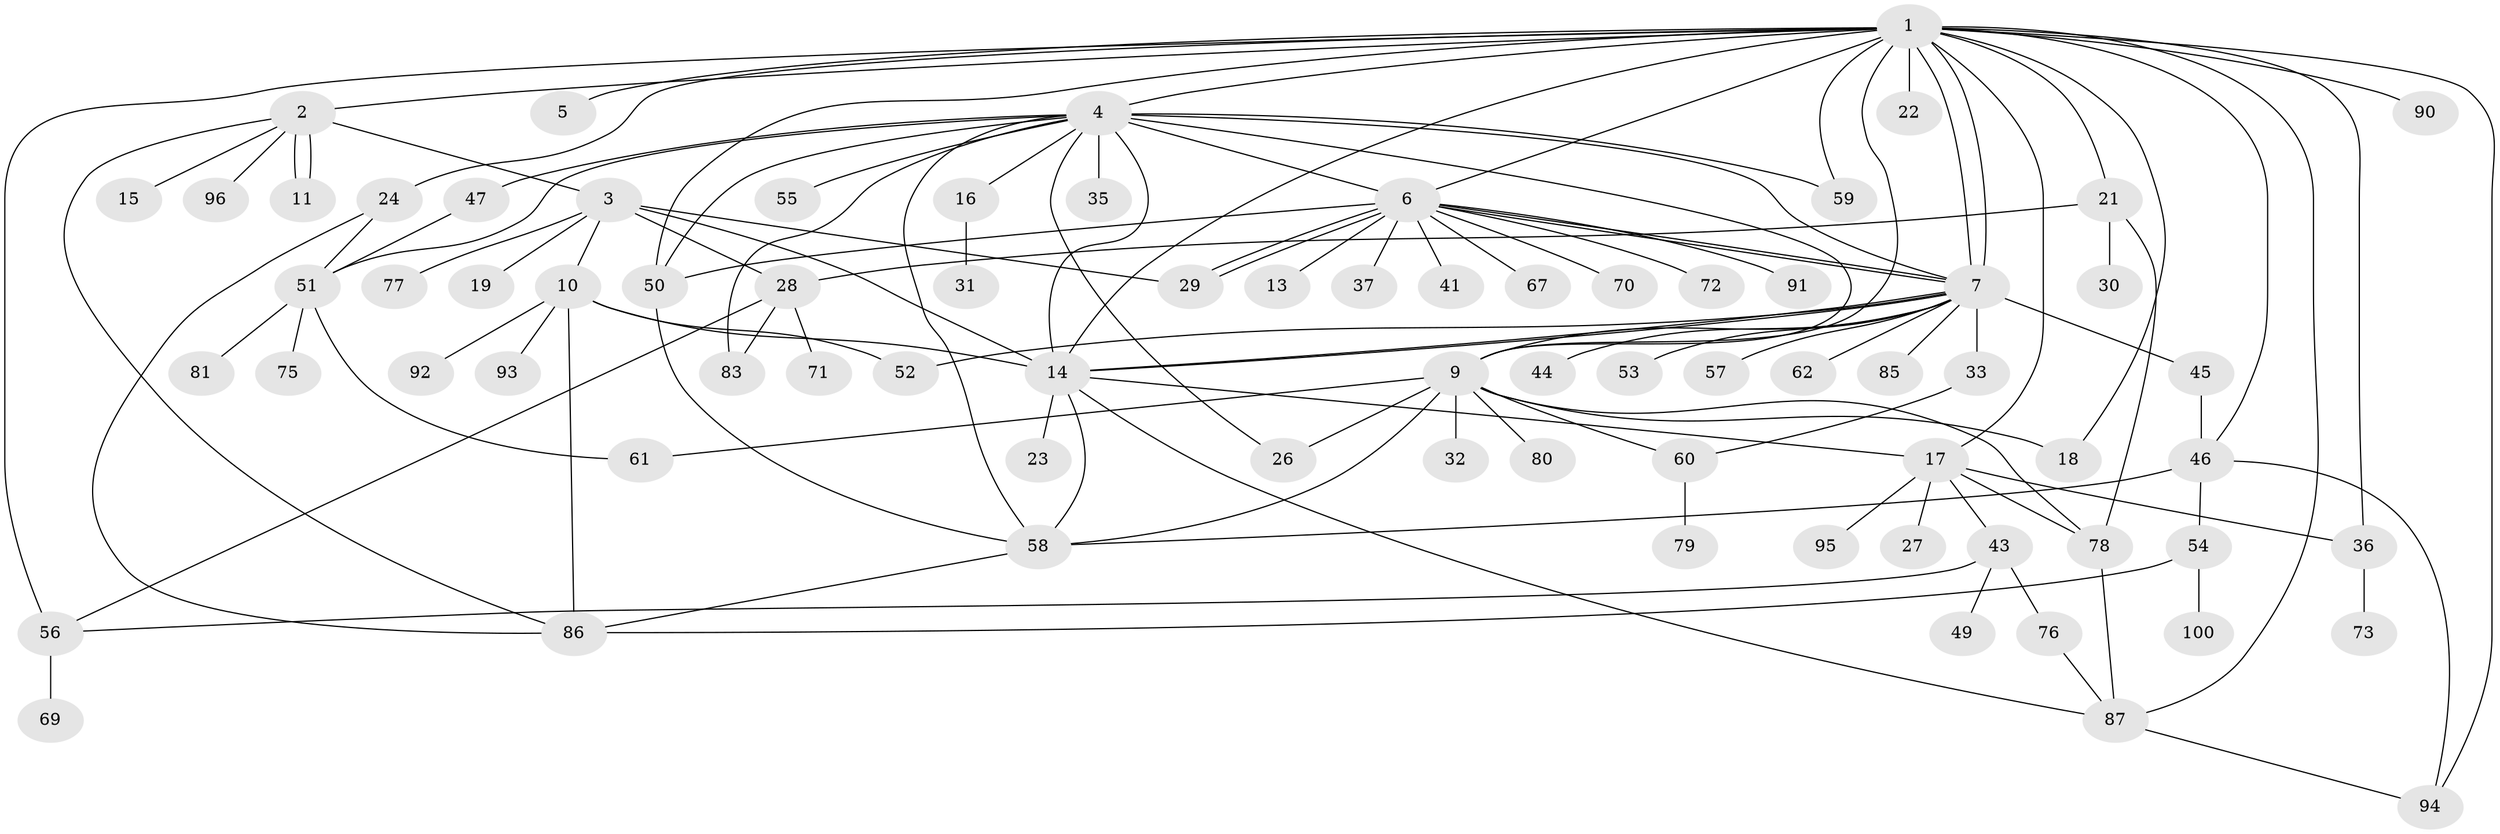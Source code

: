 // original degree distribution, {23: 0.009900990099009901, 8: 0.019801980198019802, 13: 0.0297029702970297, 2: 0.2079207920792079, 17: 0.009900990099009901, 1: 0.44554455445544555, 7: 0.0297029702970297, 12: 0.009900990099009901, 5: 0.039603960396039604, 3: 0.10891089108910891, 4: 0.04950495049504951, 6: 0.039603960396039604}
// Generated by graph-tools (version 1.1) at 2025/11/02/27/25 16:11:12]
// undirected, 77 vertices, 123 edges
graph export_dot {
graph [start="1"]
  node [color=gray90,style=filled];
  1 [super="+89"];
  2 [super="+20"];
  3 [super="+65"];
  4 [super="+68"];
  5 [super="+8"];
  6 [super="+82"];
  7 [super="+12"];
  9 [super="+34"];
  10 [super="+25"];
  11;
  13;
  14 [super="+38"];
  15;
  16;
  17 [super="+88"];
  18;
  19;
  21 [super="+101"];
  22;
  23;
  24 [super="+98"];
  26 [super="+48"];
  27;
  28 [super="+97"];
  29 [super="+39"];
  30;
  31;
  32 [super="+42"];
  33;
  35;
  36 [super="+66"];
  37 [super="+40"];
  41;
  43 [super="+74"];
  44;
  45;
  46 [super="+63"];
  47;
  49;
  50 [super="+84"];
  51 [super="+64"];
  52;
  53;
  54;
  55;
  56;
  57;
  58;
  59;
  60;
  61;
  62;
  67;
  69;
  70;
  71;
  72;
  73;
  75;
  76;
  77;
  78;
  79;
  80;
  81;
  83;
  85;
  86;
  87 [super="+99"];
  90;
  91;
  92;
  93;
  94;
  95;
  96;
  100;
  1 -- 2;
  1 -- 4;
  1 -- 5;
  1 -- 6;
  1 -- 7;
  1 -- 7;
  1 -- 9;
  1 -- 14;
  1 -- 17;
  1 -- 18;
  1 -- 21;
  1 -- 22;
  1 -- 24;
  1 -- 46;
  1 -- 56;
  1 -- 59;
  1 -- 87;
  1 -- 90;
  1 -- 94;
  1 -- 50;
  1 -- 36;
  2 -- 3;
  2 -- 11;
  2 -- 11;
  2 -- 15;
  2 -- 86;
  2 -- 96;
  3 -- 10;
  3 -- 14 [weight=2];
  3 -- 19;
  3 -- 28;
  3 -- 29;
  3 -- 77;
  4 -- 14;
  4 -- 16;
  4 -- 26;
  4 -- 35;
  4 -- 47;
  4 -- 51;
  4 -- 55;
  4 -- 58;
  4 -- 59;
  4 -- 7;
  4 -- 50;
  4 -- 83;
  4 -- 6 [weight=2];
  4 -- 9 [weight=2];
  6 -- 7;
  6 -- 7;
  6 -- 13;
  6 -- 29;
  6 -- 29;
  6 -- 37;
  6 -- 41;
  6 -- 50 [weight=2];
  6 -- 67;
  6 -- 70;
  6 -- 72;
  6 -- 91;
  7 -- 14;
  7 -- 14;
  7 -- 44;
  7 -- 45;
  7 -- 53;
  7 -- 57;
  7 -- 62;
  7 -- 33;
  7 -- 52;
  7 -- 85;
  7 -- 9;
  9 -- 18;
  9 -- 26;
  9 -- 32 [weight=2];
  9 -- 58;
  9 -- 60;
  9 -- 78;
  9 -- 80;
  9 -- 61;
  10 -- 14;
  10 -- 52;
  10 -- 86;
  10 -- 92;
  10 -- 93;
  14 -- 17;
  14 -- 23;
  14 -- 58;
  14 -- 87;
  16 -- 31;
  17 -- 27;
  17 -- 36;
  17 -- 43;
  17 -- 95;
  17 -- 78;
  21 -- 28;
  21 -- 30;
  21 -- 78;
  24 -- 51;
  24 -- 86;
  28 -- 56;
  28 -- 71;
  28 -- 83;
  33 -- 60;
  36 -- 73;
  43 -- 49;
  43 -- 56;
  43 -- 76;
  45 -- 46;
  46 -- 54;
  46 -- 58;
  46 -- 94;
  47 -- 51;
  50 -- 58;
  51 -- 75;
  51 -- 81;
  51 -- 61;
  54 -- 86;
  54 -- 100;
  56 -- 69;
  58 -- 86;
  60 -- 79;
  76 -- 87;
  78 -- 87;
  87 -- 94;
}
